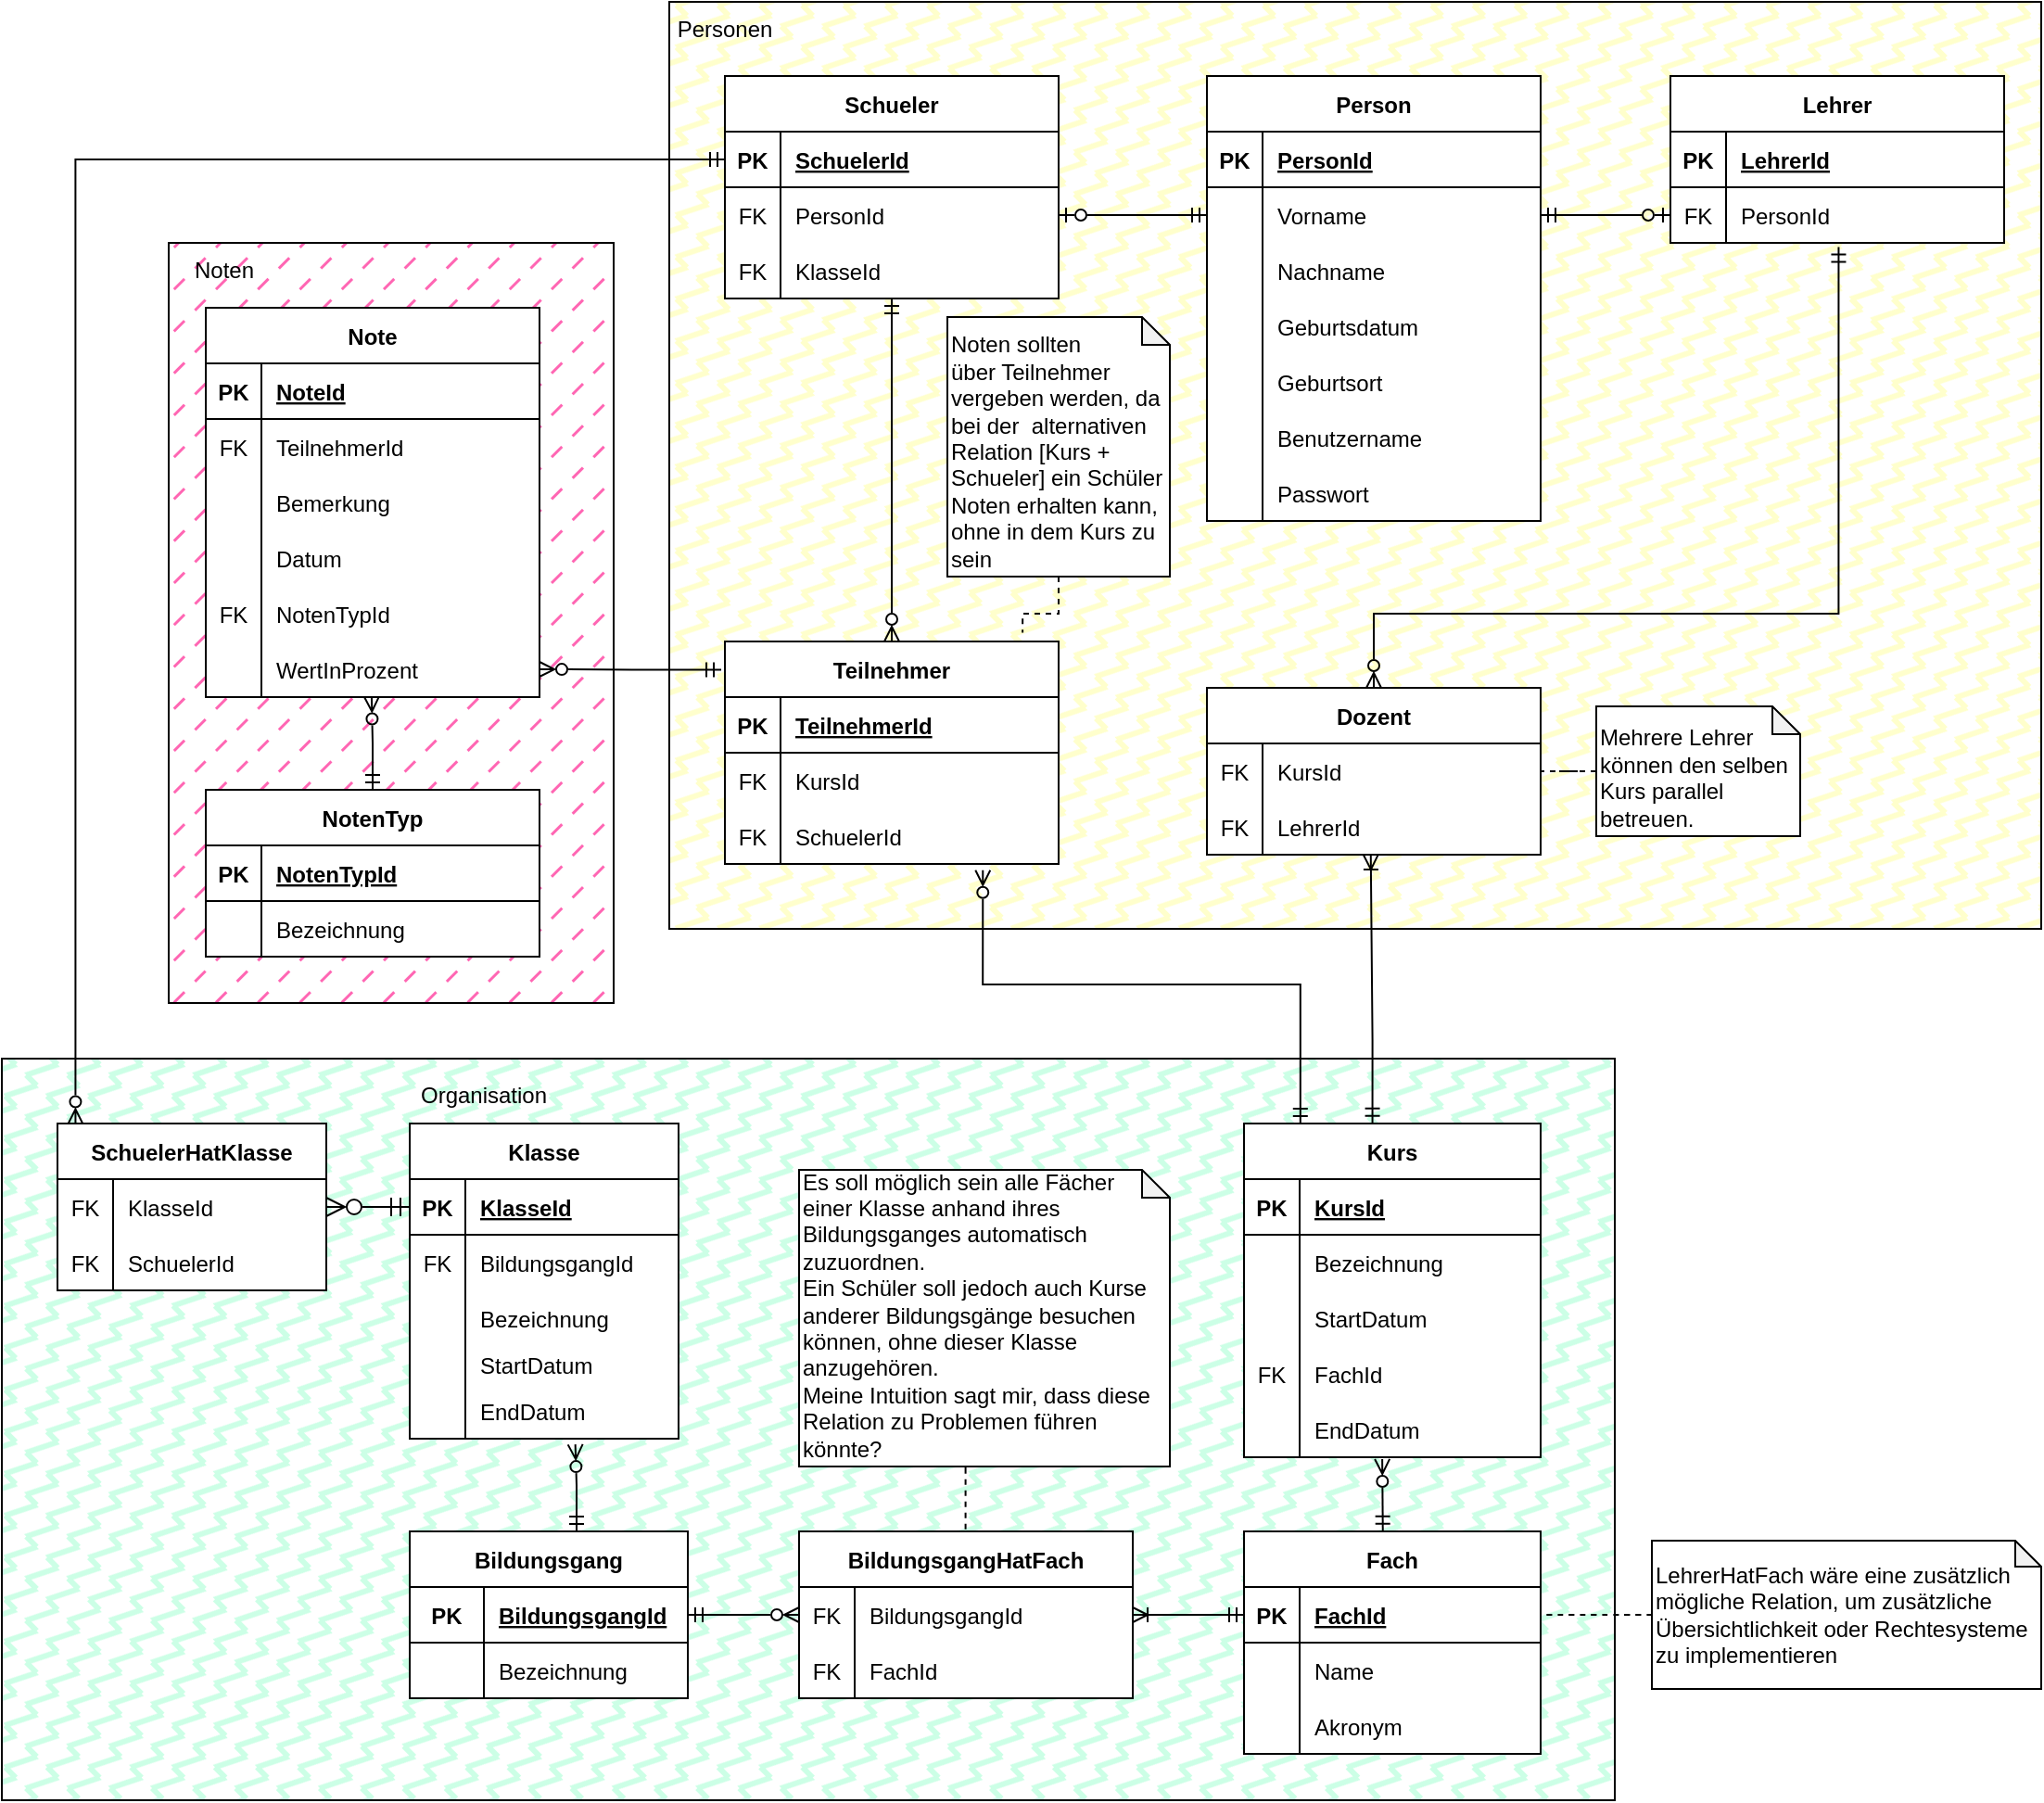 <mxfile version="21.1.2" type="device">
  <diagram id="R2lEEEUBdFMjLlhIrx00" name="Page-1">
    <mxGraphModel dx="2330" dy="2049" grid="1" gridSize="10" guides="1" tooltips="1" connect="1" arrows="1" fold="1" page="1" pageScale="1" pageWidth="850" pageHeight="1100" math="0" shadow="0" extFonts="Permanent Marker^https://fonts.googleapis.com/css?family=Permanent+Marker">
      <root>
        <mxCell id="0" />
        <mxCell id="1" parent="0" />
        <mxCell id="HuxJIorfLpv7iu4lH36--304" value="" style="rounded=0;whiteSpace=wrap;html=1;fillStyle=dashed;fillColor=#FF66B3;gradientColor=none;" parent="1" vertex="1">
          <mxGeometry x="20" y="-960" width="240" height="410" as="geometry" />
        </mxCell>
        <mxCell id="HuxJIorfLpv7iu4lH36--303" value="" style="shape=card;whiteSpace=wrap;html=1;fillStyle=zigzag-line;fillColor=#CCFFE6;gradientColor=none;size=0;" parent="1" vertex="1">
          <mxGeometry x="-70" y="-520" width="870" height="400" as="geometry" />
        </mxCell>
        <mxCell id="HuxJIorfLpv7iu4lH36--301" value="" style="rounded=0;whiteSpace=wrap;html=1;fillColor=#FFFFCC;fillStyle=zigzag-line;gradientColor=none;" parent="1" vertex="1">
          <mxGeometry x="290" y="-1090" width="740" height="500" as="geometry" />
        </mxCell>
        <mxCell id="HuxJIorfLpv7iu4lH36--44" value="Person" style="shape=table;startSize=30;container=1;collapsible=1;childLayout=tableLayout;fixedRows=1;rowLines=0;fontStyle=1;align=center;resizeLast=1;fillColor=#FFFFFF;swimlaneFillColor=default;" parent="1" vertex="1">
          <mxGeometry x="580" y="-1050" width="180" height="240" as="geometry" />
        </mxCell>
        <mxCell id="HuxJIorfLpv7iu4lH36--45" value="" style="shape=tableRow;horizontal=0;startSize=0;swimlaneHead=0;swimlaneBody=0;fillColor=none;collapsible=0;dropTarget=0;points=[[0,0.5],[1,0.5]];portConstraint=eastwest;top=0;left=0;right=0;bottom=1;swimlaneFillColor=default;" parent="HuxJIorfLpv7iu4lH36--44" vertex="1">
          <mxGeometry y="30" width="180" height="30" as="geometry" />
        </mxCell>
        <mxCell id="HuxJIorfLpv7iu4lH36--46" value="PK" style="shape=partialRectangle;connectable=0;fillColor=none;top=0;left=0;bottom=0;right=0;fontStyle=1;overflow=hidden;swimlaneFillColor=default;" parent="HuxJIorfLpv7iu4lH36--45" vertex="1">
          <mxGeometry width="30" height="30" as="geometry">
            <mxRectangle width="30" height="30" as="alternateBounds" />
          </mxGeometry>
        </mxCell>
        <mxCell id="HuxJIorfLpv7iu4lH36--47" value="PersonId" style="shape=partialRectangle;connectable=0;fillColor=none;top=0;left=0;bottom=0;right=0;align=left;spacingLeft=6;fontStyle=5;overflow=hidden;swimlaneFillColor=default;" parent="HuxJIorfLpv7iu4lH36--45" vertex="1">
          <mxGeometry x="30" width="150" height="30" as="geometry">
            <mxRectangle width="150" height="30" as="alternateBounds" />
          </mxGeometry>
        </mxCell>
        <mxCell id="HuxJIorfLpv7iu4lH36--48" value="" style="shape=tableRow;horizontal=0;startSize=0;swimlaneHead=0;swimlaneBody=0;fillColor=none;collapsible=0;dropTarget=0;points=[[0,0.5],[1,0.5]];portConstraint=eastwest;top=0;left=0;right=0;bottom=0;swimlaneFillColor=default;" parent="HuxJIorfLpv7iu4lH36--44" vertex="1">
          <mxGeometry y="60" width="180" height="30" as="geometry" />
        </mxCell>
        <mxCell id="HuxJIorfLpv7iu4lH36--49" value="" style="shape=partialRectangle;connectable=0;fillColor=none;top=0;left=0;bottom=0;right=0;editable=1;overflow=hidden;swimlaneFillColor=default;" parent="HuxJIorfLpv7iu4lH36--48" vertex="1">
          <mxGeometry width="30" height="30" as="geometry">
            <mxRectangle width="30" height="30" as="alternateBounds" />
          </mxGeometry>
        </mxCell>
        <mxCell id="HuxJIorfLpv7iu4lH36--50" value="Vorname" style="shape=partialRectangle;connectable=0;fillColor=none;top=0;left=0;bottom=0;right=0;align=left;spacingLeft=6;overflow=hidden;swimlaneFillColor=default;" parent="HuxJIorfLpv7iu4lH36--48" vertex="1">
          <mxGeometry x="30" width="150" height="30" as="geometry">
            <mxRectangle width="150" height="30" as="alternateBounds" />
          </mxGeometry>
        </mxCell>
        <mxCell id="HuxJIorfLpv7iu4lH36--51" value="" style="shape=tableRow;horizontal=0;startSize=0;swimlaneHead=0;swimlaneBody=0;fillColor=none;collapsible=0;dropTarget=0;points=[[0,0.5],[1,0.5]];portConstraint=eastwest;top=0;left=0;right=0;bottom=0;swimlaneFillColor=default;" parent="HuxJIorfLpv7iu4lH36--44" vertex="1">
          <mxGeometry y="90" width="180" height="30" as="geometry" />
        </mxCell>
        <mxCell id="HuxJIorfLpv7iu4lH36--52" value="" style="shape=partialRectangle;connectable=0;fillColor=none;top=0;left=0;bottom=0;right=0;editable=1;overflow=hidden;swimlaneFillColor=default;" parent="HuxJIorfLpv7iu4lH36--51" vertex="1">
          <mxGeometry width="30" height="30" as="geometry">
            <mxRectangle width="30" height="30" as="alternateBounds" />
          </mxGeometry>
        </mxCell>
        <mxCell id="HuxJIorfLpv7iu4lH36--53" value="Nachname" style="shape=partialRectangle;connectable=0;fillColor=none;top=0;left=0;bottom=0;right=0;align=left;spacingLeft=6;overflow=hidden;swimlaneFillColor=default;" parent="HuxJIorfLpv7iu4lH36--51" vertex="1">
          <mxGeometry x="30" width="150" height="30" as="geometry">
            <mxRectangle width="150" height="30" as="alternateBounds" />
          </mxGeometry>
        </mxCell>
        <mxCell id="HuxJIorfLpv7iu4lH36--54" value="" style="shape=tableRow;horizontal=0;startSize=0;swimlaneHead=0;swimlaneBody=0;fillColor=none;collapsible=0;dropTarget=0;points=[[0,0.5],[1,0.5]];portConstraint=eastwest;top=0;left=0;right=0;bottom=0;swimlaneFillColor=default;" parent="HuxJIorfLpv7iu4lH36--44" vertex="1">
          <mxGeometry y="120" width="180" height="30" as="geometry" />
        </mxCell>
        <mxCell id="HuxJIorfLpv7iu4lH36--55" value="" style="shape=partialRectangle;connectable=0;fillColor=none;top=0;left=0;bottom=0;right=0;editable=1;overflow=hidden;swimlaneFillColor=default;" parent="HuxJIorfLpv7iu4lH36--54" vertex="1">
          <mxGeometry width="30" height="30" as="geometry">
            <mxRectangle width="30" height="30" as="alternateBounds" />
          </mxGeometry>
        </mxCell>
        <mxCell id="HuxJIorfLpv7iu4lH36--56" value="Geburtsdatum" style="shape=partialRectangle;connectable=0;fillColor=none;top=0;left=0;bottom=0;right=0;align=left;spacingLeft=6;overflow=hidden;swimlaneFillColor=default;" parent="HuxJIorfLpv7iu4lH36--54" vertex="1">
          <mxGeometry x="30" width="150" height="30" as="geometry">
            <mxRectangle width="150" height="30" as="alternateBounds" />
          </mxGeometry>
        </mxCell>
        <mxCell id="HuxJIorfLpv7iu4lH36--59" value="" style="shape=tableRow;horizontal=0;startSize=0;swimlaneHead=0;swimlaneBody=0;fillColor=none;collapsible=0;dropTarget=0;points=[[0,0.5],[1,0.5]];portConstraint=eastwest;top=0;left=0;right=0;bottom=0;swimlaneFillColor=default;" parent="HuxJIorfLpv7iu4lH36--44" vertex="1">
          <mxGeometry y="150" width="180" height="30" as="geometry" />
        </mxCell>
        <mxCell id="HuxJIorfLpv7iu4lH36--60" value="" style="shape=partialRectangle;connectable=0;fillColor=none;top=0;left=0;bottom=0;right=0;editable=1;overflow=hidden;swimlaneFillColor=default;" parent="HuxJIorfLpv7iu4lH36--59" vertex="1">
          <mxGeometry width="30" height="30" as="geometry">
            <mxRectangle width="30" height="30" as="alternateBounds" />
          </mxGeometry>
        </mxCell>
        <mxCell id="HuxJIorfLpv7iu4lH36--61" value="Geburtsort" style="shape=partialRectangle;connectable=0;fillColor=none;top=0;left=0;bottom=0;right=0;align=left;spacingLeft=6;overflow=hidden;swimlaneFillColor=default;" parent="HuxJIorfLpv7iu4lH36--59" vertex="1">
          <mxGeometry x="30" width="150" height="30" as="geometry">
            <mxRectangle width="150" height="30" as="alternateBounds" />
          </mxGeometry>
        </mxCell>
        <mxCell id="HuxJIorfLpv7iu4lH36--63" value="" style="shape=tableRow;horizontal=0;startSize=0;swimlaneHead=0;swimlaneBody=0;fillColor=none;collapsible=0;dropTarget=0;points=[[0,0.5],[1,0.5]];portConstraint=eastwest;top=0;left=0;right=0;bottom=0;swimlaneFillColor=default;" parent="HuxJIorfLpv7iu4lH36--44" vertex="1">
          <mxGeometry y="180" width="180" height="30" as="geometry" />
        </mxCell>
        <mxCell id="HuxJIorfLpv7iu4lH36--64" value="" style="shape=partialRectangle;connectable=0;fillColor=none;top=0;left=0;bottom=0;right=0;editable=1;overflow=hidden;swimlaneFillColor=default;" parent="HuxJIorfLpv7iu4lH36--63" vertex="1">
          <mxGeometry width="30" height="30" as="geometry">
            <mxRectangle width="30" height="30" as="alternateBounds" />
          </mxGeometry>
        </mxCell>
        <mxCell id="HuxJIorfLpv7iu4lH36--65" value="Benutzername" style="shape=partialRectangle;connectable=0;fillColor=none;top=0;left=0;bottom=0;right=0;align=left;spacingLeft=6;overflow=hidden;swimlaneFillColor=default;" parent="HuxJIorfLpv7iu4lH36--63" vertex="1">
          <mxGeometry x="30" width="150" height="30" as="geometry">
            <mxRectangle width="150" height="30" as="alternateBounds" />
          </mxGeometry>
        </mxCell>
        <mxCell id="HuxJIorfLpv7iu4lH36--73" value="" style="shape=tableRow;horizontal=0;startSize=0;swimlaneHead=0;swimlaneBody=0;fillColor=none;collapsible=0;dropTarget=0;points=[[0,0.5],[1,0.5]];portConstraint=eastwest;top=0;left=0;right=0;bottom=0;swimlaneFillColor=default;" parent="HuxJIorfLpv7iu4lH36--44" vertex="1">
          <mxGeometry y="210" width="180" height="30" as="geometry" />
        </mxCell>
        <mxCell id="HuxJIorfLpv7iu4lH36--74" value="" style="shape=partialRectangle;connectable=0;fillColor=none;top=0;left=0;bottom=0;right=0;editable=1;overflow=hidden;swimlaneFillColor=default;" parent="HuxJIorfLpv7iu4lH36--73" vertex="1">
          <mxGeometry width="30" height="30" as="geometry">
            <mxRectangle width="30" height="30" as="alternateBounds" />
          </mxGeometry>
        </mxCell>
        <mxCell id="HuxJIorfLpv7iu4lH36--75" value="Passwort" style="shape=partialRectangle;connectable=0;fillColor=none;top=0;left=0;bottom=0;right=0;align=left;spacingLeft=6;overflow=hidden;swimlaneFillColor=default;" parent="HuxJIorfLpv7iu4lH36--73" vertex="1">
          <mxGeometry x="30" width="150" height="30" as="geometry">
            <mxRectangle width="150" height="30" as="alternateBounds" />
          </mxGeometry>
        </mxCell>
        <mxCell id="HuxJIorfLpv7iu4lH36--98" value="Lehrer" style="shape=table;startSize=30;container=1;collapsible=1;childLayout=tableLayout;fixedRows=1;rowLines=0;fontStyle=1;align=center;resizeLast=1;fillColor=#FFFFFF;swimlaneFillColor=default;" parent="1" vertex="1">
          <mxGeometry x="830" y="-1050" width="180" height="90" as="geometry" />
        </mxCell>
        <mxCell id="HuxJIorfLpv7iu4lH36--99" value="" style="shape=tableRow;horizontal=0;startSize=0;swimlaneHead=0;swimlaneBody=0;fillColor=none;collapsible=0;dropTarget=0;points=[[0,0.5],[1,0.5]];portConstraint=eastwest;top=0;left=0;right=0;bottom=1;" parent="HuxJIorfLpv7iu4lH36--98" vertex="1">
          <mxGeometry y="30" width="180" height="30" as="geometry" />
        </mxCell>
        <mxCell id="HuxJIorfLpv7iu4lH36--100" value="PK" style="shape=partialRectangle;connectable=0;fillColor=none;top=0;left=0;bottom=0;right=0;fontStyle=1;overflow=hidden;" parent="HuxJIorfLpv7iu4lH36--99" vertex="1">
          <mxGeometry width="30" height="30" as="geometry">
            <mxRectangle width="30" height="30" as="alternateBounds" />
          </mxGeometry>
        </mxCell>
        <mxCell id="HuxJIorfLpv7iu4lH36--101" value="LehrerId" style="shape=partialRectangle;connectable=0;fillColor=none;top=0;left=0;bottom=0;right=0;align=left;spacingLeft=6;fontStyle=5;overflow=hidden;" parent="HuxJIorfLpv7iu4lH36--99" vertex="1">
          <mxGeometry x="30" width="150" height="30" as="geometry">
            <mxRectangle width="150" height="30" as="alternateBounds" />
          </mxGeometry>
        </mxCell>
        <mxCell id="HuxJIorfLpv7iu4lH36--102" value="" style="shape=tableRow;horizontal=0;startSize=0;swimlaneHead=0;swimlaneBody=0;fillColor=none;collapsible=0;dropTarget=0;points=[[0,0.5],[1,0.5]];portConstraint=eastwest;top=0;left=0;right=0;bottom=0;" parent="HuxJIorfLpv7iu4lH36--98" vertex="1">
          <mxGeometry y="60" width="180" height="30" as="geometry" />
        </mxCell>
        <mxCell id="HuxJIorfLpv7iu4lH36--103" value="FK" style="shape=partialRectangle;connectable=0;fillColor=none;top=0;left=0;bottom=0;right=0;editable=1;overflow=hidden;" parent="HuxJIorfLpv7iu4lH36--102" vertex="1">
          <mxGeometry width="30" height="30" as="geometry">
            <mxRectangle width="30" height="30" as="alternateBounds" />
          </mxGeometry>
        </mxCell>
        <mxCell id="HuxJIorfLpv7iu4lH36--104" value="PersonId" style="shape=partialRectangle;connectable=0;fillColor=none;top=0;left=0;bottom=0;right=0;align=left;spacingLeft=6;overflow=hidden;" parent="HuxJIorfLpv7iu4lH36--102" vertex="1">
          <mxGeometry x="30" width="150" height="30" as="geometry">
            <mxRectangle width="150" height="30" as="alternateBounds" />
          </mxGeometry>
        </mxCell>
        <mxCell id="HuxJIorfLpv7iu4lH36--111" value="Schueler" style="shape=table;startSize=30;container=1;collapsible=1;childLayout=tableLayout;fixedRows=1;rowLines=0;fontStyle=1;align=center;resizeLast=1;fillColor=#FFFFFF;swimlaneFillColor=default;" parent="1" vertex="1">
          <mxGeometry x="320" y="-1050" width="180" height="120" as="geometry" />
        </mxCell>
        <mxCell id="HuxJIorfLpv7iu4lH36--112" value="" style="shape=tableRow;horizontal=0;startSize=0;swimlaneHead=0;swimlaneBody=0;fillColor=none;collapsible=0;dropTarget=0;points=[[0,0.5],[1,0.5]];portConstraint=eastwest;top=0;left=0;right=0;bottom=1;swimlaneFillColor=default;" parent="HuxJIorfLpv7iu4lH36--111" vertex="1">
          <mxGeometry y="30" width="180" height="30" as="geometry" />
        </mxCell>
        <mxCell id="HuxJIorfLpv7iu4lH36--113" value="PK" style="shape=partialRectangle;connectable=0;fillColor=none;top=0;left=0;bottom=0;right=0;fontStyle=1;overflow=hidden;swimlaneFillColor=default;" parent="HuxJIorfLpv7iu4lH36--112" vertex="1">
          <mxGeometry width="30" height="30" as="geometry">
            <mxRectangle width="30" height="30" as="alternateBounds" />
          </mxGeometry>
        </mxCell>
        <mxCell id="HuxJIorfLpv7iu4lH36--114" value="SchuelerId" style="shape=partialRectangle;connectable=0;fillColor=none;top=0;left=0;bottom=0;right=0;align=left;spacingLeft=6;fontStyle=5;overflow=hidden;swimlaneFillColor=default;" parent="HuxJIorfLpv7iu4lH36--112" vertex="1">
          <mxGeometry x="30" width="150" height="30" as="geometry">
            <mxRectangle width="150" height="30" as="alternateBounds" />
          </mxGeometry>
        </mxCell>
        <mxCell id="HuxJIorfLpv7iu4lH36--115" value="" style="shape=tableRow;horizontal=0;startSize=0;swimlaneHead=0;swimlaneBody=0;fillColor=none;collapsible=0;dropTarget=0;points=[[0,0.5],[1,0.5]];portConstraint=eastwest;top=0;left=0;right=0;bottom=0;swimlaneFillColor=default;" parent="HuxJIorfLpv7iu4lH36--111" vertex="1">
          <mxGeometry y="60" width="180" height="30" as="geometry" />
        </mxCell>
        <mxCell id="HuxJIorfLpv7iu4lH36--116" value="FK" style="shape=partialRectangle;connectable=0;fillColor=none;top=0;left=0;bottom=0;right=0;editable=1;overflow=hidden;swimlaneFillColor=default;" parent="HuxJIorfLpv7iu4lH36--115" vertex="1">
          <mxGeometry width="30" height="30" as="geometry">
            <mxRectangle width="30" height="30" as="alternateBounds" />
          </mxGeometry>
        </mxCell>
        <mxCell id="HuxJIorfLpv7iu4lH36--117" value="PersonId" style="shape=partialRectangle;connectable=0;fillColor=none;top=0;left=0;bottom=0;right=0;align=left;spacingLeft=6;overflow=hidden;swimlaneFillColor=default;" parent="HuxJIorfLpv7iu4lH36--115" vertex="1">
          <mxGeometry x="30" width="150" height="30" as="geometry">
            <mxRectangle width="150" height="30" as="alternateBounds" />
          </mxGeometry>
        </mxCell>
        <mxCell id="CdjCIjZAU0p9rYjo3jXF-3" value="" style="shape=tableRow;horizontal=0;startSize=0;swimlaneHead=0;swimlaneBody=0;fillColor=none;collapsible=0;dropTarget=0;points=[[0,0.5],[1,0.5]];portConstraint=eastwest;top=0;left=0;right=0;bottom=0;fontSize=12;" parent="HuxJIorfLpv7iu4lH36--111" vertex="1">
          <mxGeometry y="90" width="180" height="30" as="geometry" />
        </mxCell>
        <mxCell id="CdjCIjZAU0p9rYjo3jXF-4" value="FK" style="shape=partialRectangle;connectable=0;fillColor=none;top=0;left=0;bottom=0;right=0;fontStyle=0;overflow=hidden;fontSize=12;" parent="CdjCIjZAU0p9rYjo3jXF-3" vertex="1">
          <mxGeometry width="30" height="30" as="geometry">
            <mxRectangle width="30" height="30" as="alternateBounds" />
          </mxGeometry>
        </mxCell>
        <mxCell id="CdjCIjZAU0p9rYjo3jXF-5" value="KlasseId" style="shape=partialRectangle;connectable=0;fillColor=none;top=0;left=0;bottom=0;right=0;align=left;spacingLeft=6;fontStyle=0;overflow=hidden;fontSize=12;" parent="CdjCIjZAU0p9rYjo3jXF-3" vertex="1">
          <mxGeometry x="30" width="150" height="30" as="geometry">
            <mxRectangle width="150" height="30" as="alternateBounds" />
          </mxGeometry>
        </mxCell>
        <mxCell id="HuxJIorfLpv7iu4lH36--255" style="edgeStyle=orthogonalEdgeStyle;rounded=0;orthogonalLoop=1;jettySize=auto;html=1;startArrow=ERmandOne;startFill=0;endArrow=ERzeroToMany;endFill=0;exitX=0.5;exitY=0;exitDx=0;exitDy=0;entryX=0.497;entryY=0.992;entryDx=0;entryDy=0;entryPerimeter=0;" parent="1" source="HuxJIorfLpv7iu4lH36--160" target="HuxJIorfLpv7iu4lH36--157" edge="1">
          <mxGeometry relative="1" as="geometry">
            <mxPoint x="550" y="-820" as="sourcePoint" />
            <mxPoint x="130" y="-700" as="targetPoint" />
            <Array as="points" />
          </mxGeometry>
        </mxCell>
        <mxCell id="HuxJIorfLpv7iu4lH36--160" value="NotenTyp" style="shape=table;startSize=30;container=1;collapsible=1;childLayout=tableLayout;fixedRows=1;rowLines=0;fontStyle=1;align=center;resizeLast=1;swimlaneFillColor=default;" parent="1" vertex="1">
          <mxGeometry x="40" y="-665" width="180" height="90" as="geometry" />
        </mxCell>
        <mxCell id="HuxJIorfLpv7iu4lH36--161" value="" style="shape=tableRow;horizontal=0;startSize=0;swimlaneHead=0;swimlaneBody=0;fillColor=none;collapsible=0;dropTarget=0;points=[[0,0.5],[1,0.5]];portConstraint=eastwest;top=0;left=0;right=0;bottom=1;swimlaneFillColor=default;" parent="HuxJIorfLpv7iu4lH36--160" vertex="1">
          <mxGeometry y="30" width="180" height="30" as="geometry" />
        </mxCell>
        <mxCell id="HuxJIorfLpv7iu4lH36--162" value="PK" style="shape=partialRectangle;connectable=0;fillColor=none;top=0;left=0;bottom=0;right=0;fontStyle=1;overflow=hidden;swimlaneFillColor=default;" parent="HuxJIorfLpv7iu4lH36--161" vertex="1">
          <mxGeometry width="30" height="30" as="geometry">
            <mxRectangle width="30" height="30" as="alternateBounds" />
          </mxGeometry>
        </mxCell>
        <mxCell id="HuxJIorfLpv7iu4lH36--163" value="NotenTypId" style="shape=partialRectangle;connectable=0;fillColor=none;top=0;left=0;bottom=0;right=0;align=left;spacingLeft=6;fontStyle=5;overflow=hidden;swimlaneFillColor=default;" parent="HuxJIorfLpv7iu4lH36--161" vertex="1">
          <mxGeometry x="30" width="150" height="30" as="geometry">
            <mxRectangle width="150" height="30" as="alternateBounds" />
          </mxGeometry>
        </mxCell>
        <mxCell id="HuxJIorfLpv7iu4lH36--164" value="" style="shape=tableRow;horizontal=0;startSize=0;swimlaneHead=0;swimlaneBody=0;fillColor=none;collapsible=0;dropTarget=0;points=[[0,0.5],[1,0.5]];portConstraint=eastwest;top=0;left=0;right=0;bottom=0;swimlaneFillColor=default;" parent="HuxJIorfLpv7iu4lH36--160" vertex="1">
          <mxGeometry y="60" width="180" height="30" as="geometry" />
        </mxCell>
        <mxCell id="HuxJIorfLpv7iu4lH36--165" value="" style="shape=partialRectangle;connectable=0;fillColor=none;top=0;left=0;bottom=0;right=0;editable=1;overflow=hidden;swimlaneFillColor=default;" parent="HuxJIorfLpv7iu4lH36--164" vertex="1">
          <mxGeometry width="30" height="30" as="geometry">
            <mxRectangle width="30" height="30" as="alternateBounds" />
          </mxGeometry>
        </mxCell>
        <mxCell id="HuxJIorfLpv7iu4lH36--166" value="Bezeichnung" style="shape=partialRectangle;connectable=0;fillColor=none;top=0;left=0;bottom=0;right=0;align=left;spacingLeft=6;overflow=hidden;swimlaneFillColor=default;" parent="HuxJIorfLpv7iu4lH36--164" vertex="1">
          <mxGeometry x="30" width="150" height="30" as="geometry">
            <mxRectangle width="150" height="30" as="alternateBounds" />
          </mxGeometry>
        </mxCell>
        <mxCell id="HuxJIorfLpv7iu4lH36--173" value="Kurs" style="shape=table;startSize=30;container=1;collapsible=1;childLayout=tableLayout;fixedRows=1;rowLines=0;fontStyle=1;align=center;resizeLast=1;swimlaneFillColor=default;" parent="1" vertex="1">
          <mxGeometry x="600" y="-485" width="160" height="180" as="geometry" />
        </mxCell>
        <mxCell id="HuxJIorfLpv7iu4lH36--174" value="" style="shape=tableRow;horizontal=0;startSize=0;swimlaneHead=0;swimlaneBody=0;fillColor=none;collapsible=0;dropTarget=0;points=[[0,0.5],[1,0.5]];portConstraint=eastwest;top=0;left=0;right=0;bottom=1;swimlaneFillColor=default;" parent="HuxJIorfLpv7iu4lH36--173" vertex="1">
          <mxGeometry y="30" width="160" height="30" as="geometry" />
        </mxCell>
        <mxCell id="HuxJIorfLpv7iu4lH36--175" value="PK" style="shape=partialRectangle;connectable=0;fillColor=none;top=0;left=0;bottom=0;right=0;fontStyle=1;overflow=hidden;swimlaneFillColor=default;" parent="HuxJIorfLpv7iu4lH36--174" vertex="1">
          <mxGeometry width="30" height="30" as="geometry">
            <mxRectangle width="30" height="30" as="alternateBounds" />
          </mxGeometry>
        </mxCell>
        <mxCell id="HuxJIorfLpv7iu4lH36--176" value="KursId" style="shape=partialRectangle;connectable=0;fillColor=none;top=0;left=0;bottom=0;right=0;align=left;spacingLeft=6;fontStyle=5;overflow=hidden;swimlaneFillColor=default;" parent="HuxJIorfLpv7iu4lH36--174" vertex="1">
          <mxGeometry x="30" width="130" height="30" as="geometry">
            <mxRectangle width="130" height="30" as="alternateBounds" />
          </mxGeometry>
        </mxCell>
        <mxCell id="HuxJIorfLpv7iu4lH36--177" value="" style="shape=tableRow;horizontal=0;startSize=0;swimlaneHead=0;swimlaneBody=0;fillColor=none;collapsible=0;dropTarget=0;points=[[0,0.5],[1,0.5]];portConstraint=eastwest;top=0;left=0;right=0;bottom=0;swimlaneFillColor=default;" parent="HuxJIorfLpv7iu4lH36--173" vertex="1">
          <mxGeometry y="60" width="160" height="30" as="geometry" />
        </mxCell>
        <mxCell id="HuxJIorfLpv7iu4lH36--178" value="" style="shape=partialRectangle;connectable=0;fillColor=none;top=0;left=0;bottom=0;right=0;editable=1;overflow=hidden;swimlaneFillColor=default;" parent="HuxJIorfLpv7iu4lH36--177" vertex="1">
          <mxGeometry width="30" height="30" as="geometry">
            <mxRectangle width="30" height="30" as="alternateBounds" />
          </mxGeometry>
        </mxCell>
        <mxCell id="HuxJIorfLpv7iu4lH36--179" value="Bezeichnung" style="shape=partialRectangle;connectable=0;fillColor=none;top=0;left=0;bottom=0;right=0;align=left;spacingLeft=6;overflow=hidden;swimlaneFillColor=default;" parent="HuxJIorfLpv7iu4lH36--177" vertex="1">
          <mxGeometry x="30" width="130" height="30" as="geometry">
            <mxRectangle width="130" height="30" as="alternateBounds" />
          </mxGeometry>
        </mxCell>
        <mxCell id="HuxJIorfLpv7iu4lH36--180" value="" style="shape=tableRow;horizontal=0;startSize=0;swimlaneHead=0;swimlaneBody=0;fillColor=none;collapsible=0;dropTarget=0;points=[[0,0.5],[1,0.5]];portConstraint=eastwest;top=0;left=0;right=0;bottom=0;swimlaneFillColor=default;" parent="HuxJIorfLpv7iu4lH36--173" vertex="1">
          <mxGeometry y="90" width="160" height="30" as="geometry" />
        </mxCell>
        <mxCell id="HuxJIorfLpv7iu4lH36--181" value="" style="shape=partialRectangle;connectable=0;fillColor=none;top=0;left=0;bottom=0;right=0;editable=1;overflow=hidden;swimlaneFillColor=default;" parent="HuxJIorfLpv7iu4lH36--180" vertex="1">
          <mxGeometry width="30" height="30" as="geometry">
            <mxRectangle width="30" height="30" as="alternateBounds" />
          </mxGeometry>
        </mxCell>
        <mxCell id="HuxJIorfLpv7iu4lH36--182" value="StartDatum" style="shape=partialRectangle;connectable=0;fillColor=none;top=0;left=0;bottom=0;right=0;align=left;spacingLeft=6;overflow=hidden;swimlaneFillColor=default;" parent="HuxJIorfLpv7iu4lH36--180" vertex="1">
          <mxGeometry x="30" width="130" height="30" as="geometry">
            <mxRectangle width="130" height="30" as="alternateBounds" />
          </mxGeometry>
        </mxCell>
        <mxCell id="FwfeVFcz3cNcItUAbFky-18" value="" style="shape=tableRow;horizontal=0;startSize=0;swimlaneHead=0;swimlaneBody=0;fillColor=none;collapsible=0;dropTarget=0;points=[[0,0.5],[1,0.5]];portConstraint=eastwest;top=0;left=0;right=0;bottom=0;" parent="HuxJIorfLpv7iu4lH36--173" vertex="1">
          <mxGeometry y="120" width="160" height="30" as="geometry" />
        </mxCell>
        <mxCell id="FwfeVFcz3cNcItUAbFky-19" value="FK" style="shape=partialRectangle;connectable=0;fillColor=none;top=0;left=0;bottom=0;right=0;editable=1;overflow=hidden;" parent="FwfeVFcz3cNcItUAbFky-18" vertex="1">
          <mxGeometry width="30" height="30" as="geometry">
            <mxRectangle width="30" height="30" as="alternateBounds" />
          </mxGeometry>
        </mxCell>
        <mxCell id="FwfeVFcz3cNcItUAbFky-20" value="FachId" style="shape=partialRectangle;connectable=0;fillColor=none;top=0;left=0;bottom=0;right=0;align=left;spacingLeft=6;overflow=hidden;" parent="FwfeVFcz3cNcItUAbFky-18" vertex="1">
          <mxGeometry x="30" width="130" height="30" as="geometry">
            <mxRectangle width="130" height="30" as="alternateBounds" />
          </mxGeometry>
        </mxCell>
        <mxCell id="HuxJIorfLpv7iu4lH36--183" value="" style="shape=tableRow;horizontal=0;startSize=0;swimlaneHead=0;swimlaneBody=0;fillColor=none;collapsible=0;dropTarget=0;points=[[0,0.5],[1,0.5]];portConstraint=eastwest;top=0;left=0;right=0;bottom=0;swimlaneFillColor=default;" parent="HuxJIorfLpv7iu4lH36--173" vertex="1">
          <mxGeometry y="150" width="160" height="30" as="geometry" />
        </mxCell>
        <mxCell id="HuxJIorfLpv7iu4lH36--184" value="" style="shape=partialRectangle;connectable=0;fillColor=none;top=0;left=0;bottom=0;right=0;editable=1;overflow=hidden;swimlaneFillColor=default;" parent="HuxJIorfLpv7iu4lH36--183" vertex="1">
          <mxGeometry width="30" height="30" as="geometry">
            <mxRectangle width="30" height="30" as="alternateBounds" />
          </mxGeometry>
        </mxCell>
        <mxCell id="HuxJIorfLpv7iu4lH36--185" value="EndDatum" style="shape=partialRectangle;connectable=0;fillColor=none;top=0;left=0;bottom=0;right=0;align=left;spacingLeft=6;overflow=hidden;swimlaneFillColor=default;" parent="HuxJIorfLpv7iu4lH36--183" vertex="1">
          <mxGeometry x="30" width="130" height="30" as="geometry">
            <mxRectangle width="130" height="30" as="alternateBounds" />
          </mxGeometry>
        </mxCell>
        <mxCell id="HuxJIorfLpv7iu4lH36--283" style="edgeStyle=orthogonalEdgeStyle;rounded=0;orthogonalLoop=1;jettySize=auto;html=1;startArrow=ERmandOne;startFill=0;endArrow=ERzeroToMany;endFill=0;entryX=0.616;entryY=1.102;entryDx=0;entryDy=0;entryPerimeter=0;" parent="1" source="HuxJIorfLpv7iu4lH36--195" target="HuxJIorfLpv7iu4lH36--279" edge="1">
          <mxGeometry relative="1" as="geometry">
            <mxPoint x="230" y="-280" as="sourcePoint" />
            <mxPoint x="340" y="-300" as="targetPoint" />
            <Array as="points">
              <mxPoint x="240" y="-290" />
              <mxPoint x="239" y="-290" />
            </Array>
          </mxGeometry>
        </mxCell>
        <mxCell id="HuxJIorfLpv7iu4lH36--195" value="Bildungsgang" style="shape=table;startSize=30;container=1;collapsible=1;childLayout=tableLayout;fixedRows=1;rowLines=0;fontStyle=1;align=center;resizeLast=1;swimlaneFillColor=default;" parent="1" vertex="1">
          <mxGeometry x="150" y="-265" width="150" height="90" as="geometry" />
        </mxCell>
        <mxCell id="HuxJIorfLpv7iu4lH36--196" value="" style="shape=tableRow;horizontal=0;startSize=0;swimlaneHead=0;swimlaneBody=0;fillColor=none;collapsible=0;dropTarget=0;points=[[0,0.5],[1,0.5]];portConstraint=eastwest;top=0;left=0;right=0;bottom=1;swimlaneFillColor=default;" parent="HuxJIorfLpv7iu4lH36--195" vertex="1">
          <mxGeometry y="30" width="150" height="30" as="geometry" />
        </mxCell>
        <mxCell id="HuxJIorfLpv7iu4lH36--197" value="PK" style="shape=partialRectangle;connectable=0;fillColor=none;top=0;left=0;bottom=0;right=0;fontStyle=1;overflow=hidden;swimlaneFillColor=default;" parent="HuxJIorfLpv7iu4lH36--196" vertex="1">
          <mxGeometry width="40" height="30" as="geometry">
            <mxRectangle width="40" height="30" as="alternateBounds" />
          </mxGeometry>
        </mxCell>
        <mxCell id="HuxJIorfLpv7iu4lH36--198" value="BildungsgangId" style="shape=partialRectangle;connectable=0;fillColor=none;top=0;left=0;bottom=0;right=0;align=left;spacingLeft=6;fontStyle=5;overflow=hidden;swimlaneFillColor=default;" parent="HuxJIorfLpv7iu4lH36--196" vertex="1">
          <mxGeometry x="40" width="110" height="30" as="geometry">
            <mxRectangle width="110" height="30" as="alternateBounds" />
          </mxGeometry>
        </mxCell>
        <mxCell id="HuxJIorfLpv7iu4lH36--199" value="" style="shape=tableRow;horizontal=0;startSize=0;swimlaneHead=0;swimlaneBody=0;fillColor=none;collapsible=0;dropTarget=0;points=[[0,0.5],[1,0.5]];portConstraint=eastwest;top=0;left=0;right=0;bottom=0;swimlaneFillColor=default;" parent="HuxJIorfLpv7iu4lH36--195" vertex="1">
          <mxGeometry y="60" width="150" height="30" as="geometry" />
        </mxCell>
        <mxCell id="HuxJIorfLpv7iu4lH36--200" value="" style="shape=partialRectangle;connectable=0;fillColor=none;top=0;left=0;bottom=0;right=0;editable=1;overflow=hidden;swimlaneFillColor=default;" parent="HuxJIorfLpv7iu4lH36--199" vertex="1">
          <mxGeometry width="40" height="30" as="geometry">
            <mxRectangle width="40" height="30" as="alternateBounds" />
          </mxGeometry>
        </mxCell>
        <mxCell id="HuxJIorfLpv7iu4lH36--201" value="Bezeichnung" style="shape=partialRectangle;connectable=0;fillColor=none;top=0;left=0;bottom=0;right=0;align=left;spacingLeft=6;overflow=hidden;swimlaneFillColor=default;" parent="HuxJIorfLpv7iu4lH36--199" vertex="1">
          <mxGeometry x="40" width="110" height="30" as="geometry">
            <mxRectangle width="110" height="30" as="alternateBounds" />
          </mxGeometry>
        </mxCell>
        <mxCell id="HuxJIorfLpv7iu4lH36--227" value="Dozent" style="shape=table;startSize=30;container=1;collapsible=1;childLayout=tableLayout;fixedRows=1;rowLines=0;fontStyle=1;align=center;resizeLast=1;fillColor=#FFFFFF;swimlaneFillColor=default;" parent="1" vertex="1">
          <mxGeometry x="580" y="-720" width="180" height="90" as="geometry" />
        </mxCell>
        <mxCell id="HuxJIorfLpv7iu4lH36--228" value="" style="shape=tableRow;horizontal=0;startSize=0;swimlaneHead=0;swimlaneBody=0;fillColor=none;collapsible=0;dropTarget=0;points=[[0,0.5],[1,0.5]];portConstraint=eastwest;top=0;left=0;right=0;bottom=0;swimlaneFillColor=default;" parent="HuxJIorfLpv7iu4lH36--227" vertex="1">
          <mxGeometry y="30" width="180" height="30" as="geometry" />
        </mxCell>
        <mxCell id="HuxJIorfLpv7iu4lH36--229" value="FK" style="shape=partialRectangle;connectable=0;fillColor=none;top=0;left=0;bottom=0;right=0;editable=1;overflow=hidden;swimlaneFillColor=default;" parent="HuxJIorfLpv7iu4lH36--228" vertex="1">
          <mxGeometry width="30" height="30" as="geometry">
            <mxRectangle width="30" height="30" as="alternateBounds" />
          </mxGeometry>
        </mxCell>
        <mxCell id="HuxJIorfLpv7iu4lH36--230" value="KursId" style="shape=partialRectangle;connectable=0;fillColor=none;top=0;left=0;bottom=0;right=0;align=left;spacingLeft=6;overflow=hidden;swimlaneFillColor=default;" parent="HuxJIorfLpv7iu4lH36--228" vertex="1">
          <mxGeometry x="30" width="150" height="30" as="geometry">
            <mxRectangle width="150" height="30" as="alternateBounds" />
          </mxGeometry>
        </mxCell>
        <mxCell id="HuxJIorfLpv7iu4lH36--231" value="" style="shape=tableRow;horizontal=0;startSize=0;swimlaneHead=0;swimlaneBody=0;fillColor=none;collapsible=0;dropTarget=0;points=[[0,0.5],[1,0.5]];portConstraint=eastwest;top=0;left=0;right=0;bottom=0;swimlaneFillColor=default;" parent="HuxJIorfLpv7iu4lH36--227" vertex="1">
          <mxGeometry y="60" width="180" height="30" as="geometry" />
        </mxCell>
        <mxCell id="HuxJIorfLpv7iu4lH36--232" value="FK" style="shape=partialRectangle;connectable=0;fillColor=none;top=0;left=0;bottom=0;right=0;editable=1;overflow=hidden;swimlaneFillColor=default;" parent="HuxJIorfLpv7iu4lH36--231" vertex="1">
          <mxGeometry width="30" height="30" as="geometry">
            <mxRectangle width="30" height="30" as="alternateBounds" />
          </mxGeometry>
        </mxCell>
        <mxCell id="HuxJIorfLpv7iu4lH36--233" value="LehrerId" style="shape=partialRectangle;connectable=0;fillColor=none;top=0;left=0;bottom=0;right=0;align=left;spacingLeft=6;overflow=hidden;swimlaneFillColor=default;" parent="HuxJIorfLpv7iu4lH36--231" vertex="1">
          <mxGeometry x="30" width="150" height="30" as="geometry">
            <mxRectangle width="150" height="30" as="alternateBounds" />
          </mxGeometry>
        </mxCell>
        <mxCell id="HuxJIorfLpv7iu4lH36--261" style="edgeStyle=orthogonalEdgeStyle;rounded=0;orthogonalLoop=1;jettySize=auto;html=1;startArrow=ERmandOne;startFill=0;endArrow=ERzeroToMany;endFill=0;exitX=-0.011;exitY=0.127;exitDx=0;exitDy=0;exitPerimeter=0;entryX=1;entryY=0.5;entryDx=0;entryDy=0;" parent="1" source="HuxJIorfLpv7iu4lH36--234" target="HuxJIorfLpv7iu4lH36--157" edge="1">
          <mxGeometry relative="1" as="geometry">
            <mxPoint x="330" y="-560" as="sourcePoint" />
            <mxPoint x="280" y="-630" as="targetPoint" />
            <Array as="points" />
          </mxGeometry>
        </mxCell>
        <mxCell id="HuxJIorfLpv7iu4lH36--287" style="edgeStyle=orthogonalEdgeStyle;rounded=0;orthogonalLoop=1;jettySize=auto;html=1;startArrow=ERzeroToMany;startFill=0;endArrow=ERmandOne;endFill=0;exitX=0.5;exitY=0;exitDx=0;exitDy=0;" parent="1" source="HuxJIorfLpv7iu4lH36--234" edge="1">
          <mxGeometry relative="1" as="geometry">
            <mxPoint x="410" y="-930" as="targetPoint" />
            <Array as="points">
              <mxPoint x="410" y="-770" />
              <mxPoint x="410" y="-770" />
            </Array>
            <mxPoint x="410" y="-750" as="sourcePoint" />
          </mxGeometry>
        </mxCell>
        <mxCell id="HuxJIorfLpv7iu4lH36--234" value="Teilnehmer" style="shape=table;startSize=30;container=1;collapsible=1;childLayout=tableLayout;fixedRows=1;rowLines=0;fontStyle=1;align=center;resizeLast=1;swimlaneFillColor=default;" parent="1" vertex="1">
          <mxGeometry x="320" y="-745" width="180" height="120" as="geometry" />
        </mxCell>
        <mxCell id="FwfeVFcz3cNcItUAbFky-22" value="" style="shape=tableRow;horizontal=0;startSize=0;swimlaneHead=0;swimlaneBody=0;fillColor=none;collapsible=0;dropTarget=0;points=[[0,0.5],[1,0.5]];portConstraint=eastwest;top=0;left=0;right=0;bottom=1;" parent="HuxJIorfLpv7iu4lH36--234" vertex="1">
          <mxGeometry y="30" width="180" height="30" as="geometry" />
        </mxCell>
        <mxCell id="FwfeVFcz3cNcItUAbFky-23" value="PK" style="shape=partialRectangle;connectable=0;fillColor=none;top=0;left=0;bottom=0;right=0;fontStyle=1;overflow=hidden;" parent="FwfeVFcz3cNcItUAbFky-22" vertex="1">
          <mxGeometry width="30" height="30" as="geometry">
            <mxRectangle width="30" height="30" as="alternateBounds" />
          </mxGeometry>
        </mxCell>
        <mxCell id="FwfeVFcz3cNcItUAbFky-24" value="TeilnehmerId" style="shape=partialRectangle;connectable=0;fillColor=none;top=0;left=0;bottom=0;right=0;align=left;spacingLeft=6;fontStyle=5;overflow=hidden;" parent="FwfeVFcz3cNcItUAbFky-22" vertex="1">
          <mxGeometry x="30" width="150" height="30" as="geometry">
            <mxRectangle width="150" height="30" as="alternateBounds" />
          </mxGeometry>
        </mxCell>
        <mxCell id="HuxJIorfLpv7iu4lH36--235" value="" style="shape=tableRow;horizontal=0;startSize=0;swimlaneHead=0;swimlaneBody=0;fillColor=none;collapsible=0;dropTarget=0;points=[[0,0.5],[1,0.5]];portConstraint=eastwest;top=0;left=0;right=0;bottom=0;swimlaneFillColor=default;" parent="HuxJIorfLpv7iu4lH36--234" vertex="1">
          <mxGeometry y="60" width="180" height="30" as="geometry" />
        </mxCell>
        <mxCell id="HuxJIorfLpv7iu4lH36--236" value="FK" style="shape=partialRectangle;connectable=0;fillColor=none;top=0;left=0;bottom=0;right=0;editable=1;overflow=hidden;swimlaneFillColor=default;" parent="HuxJIorfLpv7iu4lH36--235" vertex="1">
          <mxGeometry width="30" height="30" as="geometry">
            <mxRectangle width="30" height="30" as="alternateBounds" />
          </mxGeometry>
        </mxCell>
        <mxCell id="HuxJIorfLpv7iu4lH36--237" value="KursId" style="shape=partialRectangle;connectable=0;fillColor=none;top=0;left=0;bottom=0;right=0;align=left;spacingLeft=6;overflow=hidden;swimlaneFillColor=default;" parent="HuxJIorfLpv7iu4lH36--235" vertex="1">
          <mxGeometry x="30" width="150" height="30" as="geometry">
            <mxRectangle width="150" height="30" as="alternateBounds" />
          </mxGeometry>
        </mxCell>
        <mxCell id="HuxJIorfLpv7iu4lH36--238" value="" style="shape=tableRow;horizontal=0;startSize=0;swimlaneHead=0;swimlaneBody=0;fillColor=none;collapsible=0;dropTarget=0;points=[[0,0.5],[1,0.5]];portConstraint=eastwest;top=0;left=0;right=0;bottom=0;swimlaneFillColor=default;" parent="HuxJIorfLpv7iu4lH36--234" vertex="1">
          <mxGeometry y="90" width="180" height="30" as="geometry" />
        </mxCell>
        <mxCell id="HuxJIorfLpv7iu4lH36--239" value="FK" style="shape=partialRectangle;connectable=0;fillColor=none;top=0;left=0;bottom=0;right=0;editable=1;overflow=hidden;swimlaneFillColor=default;" parent="HuxJIorfLpv7iu4lH36--238" vertex="1">
          <mxGeometry width="30" height="30" as="geometry">
            <mxRectangle width="30" height="30" as="alternateBounds" />
          </mxGeometry>
        </mxCell>
        <mxCell id="HuxJIorfLpv7iu4lH36--240" value="SchuelerId" style="shape=partialRectangle;connectable=0;fillColor=none;top=0;left=0;bottom=0;right=0;align=left;spacingLeft=6;overflow=hidden;swimlaneFillColor=default;" parent="HuxJIorfLpv7iu4lH36--238" vertex="1">
          <mxGeometry x="30" width="150" height="30" as="geometry">
            <mxRectangle width="150" height="30" as="alternateBounds" />
          </mxGeometry>
        </mxCell>
        <mxCell id="HuxJIorfLpv7iu4lH36--253" value="" style="edgeStyle=entityRelationEdgeStyle;fontSize=12;html=1;endArrow=ERmandOne;startArrow=ERzeroToOne;rounded=0;exitX=0;exitY=0.5;exitDx=0;exitDy=0;entryX=1;entryY=0.5;entryDx=0;entryDy=0;endFill=0;startFill=0;" parent="1" source="HuxJIorfLpv7iu4lH36--102" target="HuxJIorfLpv7iu4lH36--48" edge="1">
          <mxGeometry width="100" height="100" relative="1" as="geometry">
            <mxPoint x="850" y="-505" as="sourcePoint" />
            <mxPoint x="910" y="-1090" as="targetPoint" />
          </mxGeometry>
        </mxCell>
        <mxCell id="HuxJIorfLpv7iu4lH36--254" style="edgeStyle=orthogonalEdgeStyle;rounded=0;orthogonalLoop=1;jettySize=auto;html=1;entryX=1;entryY=0.5;entryDx=0;entryDy=0;endArrow=ERzeroToOne;endFill=0;startArrow=ERmandOne;startFill=0;exitX=0;exitY=0.5;exitDx=0;exitDy=0;" parent="1" source="HuxJIorfLpv7iu4lH36--48" target="HuxJIorfLpv7iu4lH36--115" edge="1">
          <mxGeometry relative="1" as="geometry">
            <Array as="points">
              <mxPoint x="570" y="-975" />
              <mxPoint x="570" y="-975" />
            </Array>
          </mxGeometry>
        </mxCell>
        <mxCell id="HuxJIorfLpv7iu4lH36--259" style="edgeStyle=orthogonalEdgeStyle;rounded=0;orthogonalLoop=1;jettySize=auto;html=1;startArrow=ERmandOne;startFill=0;endArrow=ERzeroToMany;endFill=0;exitX=0.504;exitY=1.076;exitDx=0;exitDy=0;exitPerimeter=0;entryX=0.5;entryY=0;entryDx=0;entryDy=0;" parent="1" source="HuxJIorfLpv7iu4lH36--102" target="HuxJIorfLpv7iu4lH36--227" edge="1">
          <mxGeometry relative="1" as="geometry">
            <mxPoint x="410" y="-811" as="sourcePoint" />
            <mxPoint x="1070" y="-720" as="targetPoint" />
            <Array as="points">
              <mxPoint x="921" y="-760" />
              <mxPoint x="670" y="-760" />
            </Array>
          </mxGeometry>
        </mxCell>
        <mxCell id="HuxJIorfLpv7iu4lH36--260" style="edgeStyle=orthogonalEdgeStyle;rounded=0;orthogonalLoop=1;jettySize=auto;html=1;entryX=0.491;entryY=1;entryDx=0;entryDy=0;startArrow=ERmandOne;startFill=0;endArrow=ERoneToMany;endFill=0;entryPerimeter=0;exitX=0.433;exitY=-0.001;exitDx=0;exitDy=0;exitPerimeter=0;" parent="1" source="HuxJIorfLpv7iu4lH36--173" target="HuxJIorfLpv7iu4lH36--231" edge="1">
          <mxGeometry relative="1" as="geometry">
            <mxPoint x="668" y="-480" as="sourcePoint" />
            <Array as="points">
              <mxPoint x="669" y="-530" />
              <mxPoint x="668" y="-530" />
            </Array>
          </mxGeometry>
        </mxCell>
        <mxCell id="HuxJIorfLpv7iu4lH36--268" style="edgeStyle=orthogonalEdgeStyle;rounded=0;orthogonalLoop=1;jettySize=auto;html=1;startArrow=ERzeroToMany;startFill=0;endArrow=ERmandOne;endFill=0;exitX=0.773;exitY=1.113;exitDx=0;exitDy=0;exitPerimeter=0;entryX=0.19;entryY=0;entryDx=0;entryDy=0;entryPerimeter=0;" parent="1" source="HuxJIorfLpv7iu4lH36--238" target="HuxJIorfLpv7iu4lH36--173" edge="1">
          <mxGeometry relative="1" as="geometry">
            <mxPoint x="410" y="-580" as="sourcePoint" />
            <mxPoint x="460" y="-485" as="targetPoint" />
            <Array as="points">
              <mxPoint x="459" y="-560" />
              <mxPoint x="630" y="-560" />
            </Array>
          </mxGeometry>
        </mxCell>
        <mxCell id="FwfeVFcz3cNcItUAbFky-27" style="edgeStyle=orthogonalEdgeStyle;rounded=0;orthogonalLoop=1;jettySize=auto;html=1;entryX=0;entryY=0.5;entryDx=0;entryDy=0;startArrow=ERzeroToMany;startFill=0;endArrow=ERmandOne;endFill=0;exitX=0.067;exitY=0.003;exitDx=0;exitDy=0;exitPerimeter=0;" parent="1" source="CdjCIjZAU0p9rYjo3jXF-6" target="HuxJIorfLpv7iu4lH36--112" edge="1">
          <mxGeometry relative="1" as="geometry">
            <Array as="points">
              <mxPoint x="-30" y="-1005" />
            </Array>
            <mxPoint x="-30" y="-500" as="sourcePoint" />
          </mxGeometry>
        </mxCell>
        <mxCell id="HuxJIorfLpv7iu4lH36--269" value="Klasse" style="shape=table;startSize=30;container=1;collapsible=1;childLayout=tableLayout;fixedRows=1;rowLines=0;fontStyle=1;align=center;resizeLast=1;swimlaneFillColor=default;" parent="1" vertex="1">
          <mxGeometry x="150" y="-485" width="145" height="170" as="geometry" />
        </mxCell>
        <mxCell id="HuxJIorfLpv7iu4lH36--270" value="" style="shape=tableRow;horizontal=0;startSize=0;swimlaneHead=0;swimlaneBody=0;fillColor=none;collapsible=0;dropTarget=0;points=[[0,0.5],[1,0.5]];portConstraint=eastwest;top=0;left=0;right=0;bottom=1;swimlaneFillColor=default;" parent="HuxJIorfLpv7iu4lH36--269" vertex="1">
          <mxGeometry y="30" width="145" height="30" as="geometry" />
        </mxCell>
        <mxCell id="HuxJIorfLpv7iu4lH36--271" value="PK" style="shape=partialRectangle;connectable=0;fillColor=none;top=0;left=0;bottom=0;right=0;fontStyle=1;overflow=hidden;swimlaneFillColor=default;" parent="HuxJIorfLpv7iu4lH36--270" vertex="1">
          <mxGeometry width="30" height="30" as="geometry">
            <mxRectangle width="30" height="30" as="alternateBounds" />
          </mxGeometry>
        </mxCell>
        <mxCell id="HuxJIorfLpv7iu4lH36--272" value="KlasseId" style="shape=partialRectangle;connectable=0;fillColor=none;top=0;left=0;bottom=0;right=0;align=left;spacingLeft=6;fontStyle=5;overflow=hidden;swimlaneFillColor=default;" parent="HuxJIorfLpv7iu4lH36--270" vertex="1">
          <mxGeometry x="30" width="115" height="30" as="geometry">
            <mxRectangle width="115" height="30" as="alternateBounds" />
          </mxGeometry>
        </mxCell>
        <mxCell id="HuxJIorfLpv7iu4lH36--314" value="" style="shape=tableRow;horizontal=0;startSize=0;swimlaneHead=0;swimlaneBody=0;fillColor=none;collapsible=0;dropTarget=0;points=[[0,0.5],[1,0.5]];portConstraint=eastwest;top=0;left=0;right=0;bottom=0;fillStyle=dashed;" parent="HuxJIorfLpv7iu4lH36--269" vertex="1">
          <mxGeometry y="60" width="145" height="30" as="geometry" />
        </mxCell>
        <mxCell id="HuxJIorfLpv7iu4lH36--315" value="FK" style="shape=partialRectangle;connectable=0;fillColor=none;top=0;left=0;bottom=0;right=0;fontStyle=0;overflow=hidden;fillStyle=dashed;" parent="HuxJIorfLpv7iu4lH36--314" vertex="1">
          <mxGeometry width="30" height="30" as="geometry">
            <mxRectangle width="30" height="30" as="alternateBounds" />
          </mxGeometry>
        </mxCell>
        <mxCell id="HuxJIorfLpv7iu4lH36--316" value="BildungsgangId" style="shape=partialRectangle;connectable=0;fillColor=none;top=0;left=0;bottom=0;right=0;align=left;spacingLeft=6;fontStyle=0;overflow=hidden;fillStyle=dashed;" parent="HuxJIorfLpv7iu4lH36--314" vertex="1">
          <mxGeometry x="30" width="115" height="30" as="geometry">
            <mxRectangle width="115" height="30" as="alternateBounds" />
          </mxGeometry>
        </mxCell>
        <mxCell id="HuxJIorfLpv7iu4lH36--273" value="" style="shape=tableRow;horizontal=0;startSize=0;swimlaneHead=0;swimlaneBody=0;fillColor=none;collapsible=0;dropTarget=0;points=[[0,0.5],[1,0.5]];portConstraint=eastwest;top=0;left=0;right=0;bottom=0;swimlaneFillColor=default;" parent="HuxJIorfLpv7iu4lH36--269" vertex="1">
          <mxGeometry y="90" width="145" height="30" as="geometry" />
        </mxCell>
        <mxCell id="HuxJIorfLpv7iu4lH36--274" value="" style="shape=partialRectangle;connectable=0;fillColor=none;top=0;left=0;bottom=0;right=0;editable=1;overflow=hidden;swimlaneFillColor=default;" parent="HuxJIorfLpv7iu4lH36--273" vertex="1">
          <mxGeometry width="30" height="30" as="geometry">
            <mxRectangle width="30" height="30" as="alternateBounds" />
          </mxGeometry>
        </mxCell>
        <mxCell id="HuxJIorfLpv7iu4lH36--275" value="Bezeichnung" style="shape=partialRectangle;connectable=0;fillColor=none;top=0;left=0;bottom=0;right=0;align=left;spacingLeft=6;overflow=hidden;swimlaneFillColor=default;" parent="HuxJIorfLpv7iu4lH36--273" vertex="1">
          <mxGeometry x="30" width="115" height="30" as="geometry">
            <mxRectangle width="115" height="30" as="alternateBounds" />
          </mxGeometry>
        </mxCell>
        <mxCell id="HuxJIorfLpv7iu4lH36--276" value="" style="shape=tableRow;horizontal=0;startSize=0;swimlaneHead=0;swimlaneBody=0;fillColor=none;collapsible=0;dropTarget=0;points=[[0,0.5],[1,0.5]];portConstraint=eastwest;top=0;left=0;right=0;bottom=0;swimlaneFillColor=default;" parent="HuxJIorfLpv7iu4lH36--269" vertex="1">
          <mxGeometry y="120" width="145" height="20" as="geometry" />
        </mxCell>
        <mxCell id="HuxJIorfLpv7iu4lH36--277" value="" style="shape=partialRectangle;connectable=0;fillColor=none;top=0;left=0;bottom=0;right=0;editable=1;overflow=hidden;swimlaneFillColor=default;" parent="HuxJIorfLpv7iu4lH36--276" vertex="1">
          <mxGeometry width="30" height="20" as="geometry">
            <mxRectangle width="30" height="20" as="alternateBounds" />
          </mxGeometry>
        </mxCell>
        <mxCell id="HuxJIorfLpv7iu4lH36--278" value="StartDatum" style="shape=partialRectangle;connectable=0;fillColor=none;top=0;left=0;bottom=0;right=0;align=left;spacingLeft=6;overflow=hidden;swimlaneFillColor=default;" parent="HuxJIorfLpv7iu4lH36--276" vertex="1">
          <mxGeometry x="30" width="115" height="20" as="geometry">
            <mxRectangle width="115" height="20" as="alternateBounds" />
          </mxGeometry>
        </mxCell>
        <mxCell id="HuxJIorfLpv7iu4lH36--279" value="" style="shape=tableRow;horizontal=0;startSize=0;swimlaneHead=0;swimlaneBody=0;fillColor=none;collapsible=0;dropTarget=0;points=[[0,0.5],[1,0.5]];portConstraint=eastwest;top=0;left=0;right=0;bottom=0;swimlaneFillColor=default;" parent="HuxJIorfLpv7iu4lH36--269" vertex="1">
          <mxGeometry y="140" width="145" height="30" as="geometry" />
        </mxCell>
        <mxCell id="HuxJIorfLpv7iu4lH36--280" value="" style="shape=partialRectangle;connectable=0;fillColor=none;top=0;left=0;bottom=0;right=0;editable=1;overflow=hidden;swimlaneFillColor=default;" parent="HuxJIorfLpv7iu4lH36--279" vertex="1">
          <mxGeometry width="30" height="30" as="geometry">
            <mxRectangle width="30" height="30" as="alternateBounds" />
          </mxGeometry>
        </mxCell>
        <mxCell id="HuxJIorfLpv7iu4lH36--281" value="EndDatum" style="shape=partialRectangle;connectable=0;fillColor=none;top=0;left=0;bottom=0;right=0;align=left;spacingLeft=6;overflow=hidden;swimlaneFillColor=default;" parent="HuxJIorfLpv7iu4lH36--279" vertex="1">
          <mxGeometry x="30" width="115" height="30" as="geometry">
            <mxRectangle width="115" height="30" as="alternateBounds" />
          </mxGeometry>
        </mxCell>
        <mxCell id="HuxJIorfLpv7iu4lH36--118" value="Note" style="shape=table;startSize=30;container=1;collapsible=1;childLayout=tableLayout;fixedRows=1;rowLines=0;fontStyle=1;align=center;resizeLast=1;swimlaneFillColor=default;" parent="1" vertex="1">
          <mxGeometry x="40" y="-925" width="180" height="210" as="geometry" />
        </mxCell>
        <mxCell id="HuxJIorfLpv7iu4lH36--119" value="" style="shape=tableRow;horizontal=0;startSize=0;swimlaneHead=0;swimlaneBody=0;fillColor=none;collapsible=0;dropTarget=0;points=[[0,0.5],[1,0.5]];portConstraint=eastwest;top=0;left=0;right=0;bottom=1;swimlaneFillColor=default;" parent="HuxJIorfLpv7iu4lH36--118" vertex="1">
          <mxGeometry y="30" width="180" height="30" as="geometry" />
        </mxCell>
        <mxCell id="HuxJIorfLpv7iu4lH36--120" value="PK" style="shape=partialRectangle;connectable=0;fillColor=none;top=0;left=0;bottom=0;right=0;fontStyle=1;overflow=hidden;swimlaneFillColor=default;" parent="HuxJIorfLpv7iu4lH36--119" vertex="1">
          <mxGeometry width="30" height="30" as="geometry">
            <mxRectangle width="30" height="30" as="alternateBounds" />
          </mxGeometry>
        </mxCell>
        <mxCell id="HuxJIorfLpv7iu4lH36--121" value="NoteId" style="shape=partialRectangle;connectable=0;fillColor=none;top=0;left=0;bottom=0;right=0;align=left;spacingLeft=6;fontStyle=5;overflow=hidden;swimlaneFillColor=default;" parent="HuxJIorfLpv7iu4lH36--119" vertex="1">
          <mxGeometry x="30" width="150" height="30" as="geometry">
            <mxRectangle width="150" height="30" as="alternateBounds" />
          </mxGeometry>
        </mxCell>
        <mxCell id="HuxJIorfLpv7iu4lH36--122" value="" style="shape=tableRow;horizontal=0;startSize=0;swimlaneHead=0;swimlaneBody=0;fillColor=none;collapsible=0;dropTarget=0;points=[[0,0.5],[1,0.5]];portConstraint=eastwest;top=0;left=0;right=0;bottom=0;swimlaneFillColor=default;" parent="HuxJIorfLpv7iu4lH36--118" vertex="1">
          <mxGeometry y="60" width="180" height="30" as="geometry" />
        </mxCell>
        <mxCell id="HuxJIorfLpv7iu4lH36--123" value="FK" style="shape=partialRectangle;connectable=0;fillColor=none;top=0;left=0;bottom=0;right=0;editable=1;overflow=hidden;swimlaneFillColor=default;" parent="HuxJIorfLpv7iu4lH36--122" vertex="1">
          <mxGeometry width="30" height="30" as="geometry">
            <mxRectangle width="30" height="30" as="alternateBounds" />
          </mxGeometry>
        </mxCell>
        <mxCell id="HuxJIorfLpv7iu4lH36--124" value="TeilnehmerId" style="shape=partialRectangle;connectable=0;fillColor=none;top=0;left=0;bottom=0;right=0;align=left;spacingLeft=6;overflow=hidden;swimlaneFillColor=default;" parent="HuxJIorfLpv7iu4lH36--122" vertex="1">
          <mxGeometry x="30" width="150" height="30" as="geometry">
            <mxRectangle width="150" height="30" as="alternateBounds" />
          </mxGeometry>
        </mxCell>
        <mxCell id="HuxJIorfLpv7iu4lH36--128" value="" style="shape=tableRow;horizontal=0;startSize=0;swimlaneHead=0;swimlaneBody=0;fillColor=none;collapsible=0;dropTarget=0;points=[[0,0.5],[1,0.5]];portConstraint=eastwest;top=0;left=0;right=0;bottom=0;swimlaneFillColor=default;" parent="HuxJIorfLpv7iu4lH36--118" vertex="1">
          <mxGeometry y="90" width="180" height="30" as="geometry" />
        </mxCell>
        <mxCell id="HuxJIorfLpv7iu4lH36--129" value="" style="shape=partialRectangle;connectable=0;fillColor=none;top=0;left=0;bottom=0;right=0;editable=1;overflow=hidden;swimlaneFillColor=default;" parent="HuxJIorfLpv7iu4lH36--128" vertex="1">
          <mxGeometry width="30" height="30" as="geometry">
            <mxRectangle width="30" height="30" as="alternateBounds" />
          </mxGeometry>
        </mxCell>
        <mxCell id="HuxJIorfLpv7iu4lH36--130" value="Bemerkung" style="shape=partialRectangle;connectable=0;fillColor=none;top=0;left=0;bottom=0;right=0;align=left;spacingLeft=6;overflow=hidden;swimlaneFillColor=default;" parent="HuxJIorfLpv7iu4lH36--128" vertex="1">
          <mxGeometry x="30" width="150" height="30" as="geometry">
            <mxRectangle width="150" height="30" as="alternateBounds" />
          </mxGeometry>
        </mxCell>
        <mxCell id="HuxJIorfLpv7iu4lH36--132" value="" style="shape=tableRow;horizontal=0;startSize=0;swimlaneHead=0;swimlaneBody=0;fillColor=none;collapsible=0;dropTarget=0;points=[[0,0.5],[1,0.5]];portConstraint=eastwest;top=0;left=0;right=0;bottom=0;swimlaneFillColor=default;" parent="HuxJIorfLpv7iu4lH36--118" vertex="1">
          <mxGeometry y="120" width="180" height="30" as="geometry" />
        </mxCell>
        <mxCell id="HuxJIorfLpv7iu4lH36--133" value="" style="shape=partialRectangle;connectable=0;fillColor=none;top=0;left=0;bottom=0;right=0;editable=1;overflow=hidden;swimlaneFillColor=default;" parent="HuxJIorfLpv7iu4lH36--132" vertex="1">
          <mxGeometry width="30" height="30" as="geometry">
            <mxRectangle width="30" height="30" as="alternateBounds" />
          </mxGeometry>
        </mxCell>
        <mxCell id="HuxJIorfLpv7iu4lH36--134" value="Datum" style="shape=partialRectangle;connectable=0;fillColor=none;top=0;left=0;bottom=0;right=0;align=left;spacingLeft=6;overflow=hidden;swimlaneFillColor=default;" parent="HuxJIorfLpv7iu4lH36--132" vertex="1">
          <mxGeometry x="30" width="150" height="30" as="geometry">
            <mxRectangle width="150" height="30" as="alternateBounds" />
          </mxGeometry>
        </mxCell>
        <mxCell id="HuxJIorfLpv7iu4lH36--153" value="" style="shape=tableRow;horizontal=0;startSize=0;swimlaneHead=0;swimlaneBody=0;fillColor=none;collapsible=0;dropTarget=0;points=[[0,0.5],[1,0.5]];portConstraint=eastwest;top=0;left=0;right=0;bottom=0;swimlaneFillColor=default;" parent="HuxJIorfLpv7iu4lH36--118" vertex="1">
          <mxGeometry y="150" width="180" height="30" as="geometry" />
        </mxCell>
        <mxCell id="HuxJIorfLpv7iu4lH36--154" value="FK" style="shape=partialRectangle;connectable=0;fillColor=none;top=0;left=0;bottom=0;right=0;editable=1;overflow=hidden;swimlaneFillColor=default;" parent="HuxJIorfLpv7iu4lH36--153" vertex="1">
          <mxGeometry width="30" height="30" as="geometry">
            <mxRectangle width="30" height="30" as="alternateBounds" />
          </mxGeometry>
        </mxCell>
        <mxCell id="HuxJIorfLpv7iu4lH36--155" value="NotenTypId" style="shape=partialRectangle;connectable=0;fillColor=none;top=0;left=0;bottom=0;right=0;align=left;spacingLeft=6;overflow=hidden;swimlaneFillColor=default;" parent="HuxJIorfLpv7iu4lH36--153" vertex="1">
          <mxGeometry x="30" width="150" height="30" as="geometry">
            <mxRectangle width="150" height="30" as="alternateBounds" />
          </mxGeometry>
        </mxCell>
        <mxCell id="HuxJIorfLpv7iu4lH36--157" value="" style="shape=tableRow;horizontal=0;startSize=0;swimlaneHead=0;swimlaneBody=0;fillColor=none;collapsible=0;dropTarget=0;points=[[0,0.5],[1,0.5]];portConstraint=eastwest;top=0;left=0;right=0;bottom=0;swimlaneFillColor=default;" parent="HuxJIorfLpv7iu4lH36--118" vertex="1">
          <mxGeometry y="180" width="180" height="30" as="geometry" />
        </mxCell>
        <mxCell id="HuxJIorfLpv7iu4lH36--158" value="" style="shape=partialRectangle;connectable=0;fillColor=none;top=0;left=0;bottom=0;right=0;editable=1;overflow=hidden;swimlaneFillColor=default;" parent="HuxJIorfLpv7iu4lH36--157" vertex="1">
          <mxGeometry width="30" height="30" as="geometry">
            <mxRectangle width="30" height="30" as="alternateBounds" />
          </mxGeometry>
        </mxCell>
        <mxCell id="HuxJIorfLpv7iu4lH36--159" value="WertInProzent" style="shape=partialRectangle;connectable=0;fillColor=none;top=0;left=0;bottom=0;right=0;align=left;spacingLeft=6;overflow=hidden;swimlaneFillColor=default;" parent="HuxJIorfLpv7iu4lH36--157" vertex="1">
          <mxGeometry x="30" width="150" height="30" as="geometry">
            <mxRectangle width="150" height="30" as="alternateBounds" />
          </mxGeometry>
        </mxCell>
        <mxCell id="HuxJIorfLpv7iu4lH36--308" style="edgeStyle=orthogonalEdgeStyle;rounded=0;orthogonalLoop=1;jettySize=auto;html=1;entryX=0.892;entryY=-0.04;entryDx=0;entryDy=0;dashed=1;startArrow=none;startFill=0;endArrow=none;endFill=0;entryPerimeter=0;" parent="1" source="HuxJIorfLpv7iu4lH36--288" target="HuxJIorfLpv7iu4lH36--234" edge="1">
          <mxGeometry relative="1" as="geometry" />
        </mxCell>
        <mxCell id="HuxJIorfLpv7iu4lH36--288" value="Noten sollten&lt;br&gt;über Teilnehmer vergeben werden, da bei der&amp;nbsp; alternativen Relation [Kurs + Schueler] ein Schüler Noten erhalten kann, ohne in dem Kurs zu sein" style="shape=note;whiteSpace=wrap;html=1;backgroundOutline=1;darkOpacity=0.05;verticalAlign=bottom;align=left;size=15;" parent="1" vertex="1">
          <mxGeometry x="440" y="-920" width="120" height="140" as="geometry" />
        </mxCell>
        <mxCell id="HuxJIorfLpv7iu4lH36--310" style="edgeStyle=orthogonalEdgeStyle;rounded=0;orthogonalLoop=1;jettySize=auto;html=1;dashed=1;startArrow=none;startFill=0;endArrow=none;endFill=0;exitX=0.449;exitY=1.007;exitDx=0;exitDy=0;exitPerimeter=0;" parent="1" source="HuxJIorfLpv7iu4lH36--292" target="FwfeVFcz3cNcItUAbFky-28" edge="1">
          <mxGeometry relative="1" as="geometry">
            <Array as="points">
              <mxPoint x="450" y="-320" />
              <mxPoint x="450" y="-320" />
            </Array>
            <mxPoint x="1114.25" y="-530.0" as="targetPoint" />
          </mxGeometry>
        </mxCell>
        <mxCell id="HuxJIorfLpv7iu4lH36--292" value="Es soll möglich sein alle Fächer einer Klasse anhand ihres Bildungsganges automatisch zuzuordnen.&lt;br&gt;Ein Schüler soll jedoch auch Kurse anderer Bildungsgänge besuchen können, ohne dieser Klasse anzugehören.&lt;br&gt;Meine Intuition sagt mir, dass diese Relation zu Problemen führen könnte?" style="shape=note;whiteSpace=wrap;html=1;backgroundOutline=1;darkOpacity=0.05;verticalAlign=bottom;size=15;align=left;" parent="1" vertex="1">
          <mxGeometry x="360" y="-460" width="200" height="160" as="geometry" />
        </mxCell>
        <mxCell id="HuxJIorfLpv7iu4lH36--317" style="edgeStyle=orthogonalEdgeStyle;rounded=0;orthogonalLoop=1;jettySize=auto;html=1;entryX=1;entryY=0.5;entryDx=0;entryDy=0;dashed=1;startArrow=none;startFill=0;endArrow=none;endFill=0;" parent="1" source="HuxJIorfLpv7iu4lH36--295" target="HuxJIorfLpv7iu4lH36--228" edge="1">
          <mxGeometry relative="1" as="geometry" />
        </mxCell>
        <mxCell id="HuxJIorfLpv7iu4lH36--295" value="Mehrere Lehrer können den selben Kurs parallel betreuen." style="shape=note;whiteSpace=wrap;html=1;backgroundOutline=1;darkOpacity=0.05;verticalAlign=bottom;size=15;align=left;" parent="1" vertex="1">
          <mxGeometry x="790" y="-710" width="110" height="70" as="geometry" />
        </mxCell>
        <mxCell id="HuxJIorfLpv7iu4lH36--305" value="Personen" style="text;html=1;strokeColor=none;fillColor=none;align=center;verticalAlign=middle;whiteSpace=wrap;rounded=0;" parent="1" vertex="1">
          <mxGeometry x="290" y="-1090" width="60" height="30" as="geometry" />
        </mxCell>
        <mxCell id="HuxJIorfLpv7iu4lH36--306" value="Noten" style="text;html=1;strokeColor=none;fillColor=none;align=center;verticalAlign=middle;whiteSpace=wrap;rounded=0;" parent="1" vertex="1">
          <mxGeometry x="20" y="-960" width="60" height="30" as="geometry" />
        </mxCell>
        <mxCell id="HuxJIorfLpv7iu4lH36--307" value="Organisation" style="text;html=1;strokeColor=none;fillColor=none;align=center;verticalAlign=middle;whiteSpace=wrap;rounded=0;" parent="1" vertex="1">
          <mxGeometry x="160" y="-515" width="60" height="30" as="geometry" />
        </mxCell>
        <mxCell id="FwfeVFcz3cNcItUAbFky-25" style="edgeStyle=orthogonalEdgeStyle;rounded=0;orthogonalLoop=1;jettySize=auto;html=1;entryX=0.466;entryY=1.033;entryDx=0;entryDy=0;entryPerimeter=0;endArrow=ERzeroToMany;endFill=0;startArrow=ERmandOne;startFill=0;exitX=0.468;exitY=-0.001;exitDx=0;exitDy=0;exitPerimeter=0;" parent="1" source="FwfeVFcz3cNcItUAbFky-1" target="HuxJIorfLpv7iu4lH36--183" edge="1">
          <mxGeometry relative="1" as="geometry" />
        </mxCell>
        <mxCell id="FwfeVFcz3cNcItUAbFky-1" value="Fach" style="shape=table;startSize=30;container=1;collapsible=1;childLayout=tableLayout;fixedRows=1;rowLines=0;fontStyle=1;align=center;resizeLast=1;swimlaneFillColor=default;" parent="1" vertex="1">
          <mxGeometry x="600" y="-265" width="160" height="120" as="geometry" />
        </mxCell>
        <mxCell id="FwfeVFcz3cNcItUAbFky-2" value="" style="shape=tableRow;horizontal=0;startSize=0;swimlaneHead=0;swimlaneBody=0;fillColor=none;collapsible=0;dropTarget=0;points=[[0,0.5],[1,0.5]];portConstraint=eastwest;top=0;left=0;right=0;bottom=1;swimlaneFillColor=default;" parent="FwfeVFcz3cNcItUAbFky-1" vertex="1">
          <mxGeometry y="30" width="160" height="30" as="geometry" />
        </mxCell>
        <mxCell id="FwfeVFcz3cNcItUAbFky-3" value="PK" style="shape=partialRectangle;connectable=0;fillColor=none;top=0;left=0;bottom=0;right=0;fontStyle=1;overflow=hidden;swimlaneFillColor=default;" parent="FwfeVFcz3cNcItUAbFky-2" vertex="1">
          <mxGeometry width="30" height="30" as="geometry">
            <mxRectangle width="30" height="30" as="alternateBounds" />
          </mxGeometry>
        </mxCell>
        <mxCell id="FwfeVFcz3cNcItUAbFky-4" value="FachId" style="shape=partialRectangle;connectable=0;fillColor=none;top=0;left=0;bottom=0;right=0;align=left;spacingLeft=6;fontStyle=5;overflow=hidden;swimlaneFillColor=default;" parent="FwfeVFcz3cNcItUAbFky-2" vertex="1">
          <mxGeometry x="30" width="130" height="30" as="geometry">
            <mxRectangle width="130" height="30" as="alternateBounds" />
          </mxGeometry>
        </mxCell>
        <mxCell id="FwfeVFcz3cNcItUAbFky-5" value="" style="shape=tableRow;horizontal=0;startSize=0;swimlaneHead=0;swimlaneBody=0;fillColor=none;collapsible=0;dropTarget=0;points=[[0,0.5],[1,0.5]];portConstraint=eastwest;top=0;left=0;right=0;bottom=0;swimlaneFillColor=default;" parent="FwfeVFcz3cNcItUAbFky-1" vertex="1">
          <mxGeometry y="60" width="160" height="30" as="geometry" />
        </mxCell>
        <mxCell id="FwfeVFcz3cNcItUAbFky-6" value="" style="shape=partialRectangle;connectable=0;fillColor=none;top=0;left=0;bottom=0;right=0;editable=1;overflow=hidden;swimlaneFillColor=default;" parent="FwfeVFcz3cNcItUAbFky-5" vertex="1">
          <mxGeometry width="30" height="30" as="geometry">
            <mxRectangle width="30" height="30" as="alternateBounds" />
          </mxGeometry>
        </mxCell>
        <mxCell id="FwfeVFcz3cNcItUAbFky-7" value="Name" style="shape=partialRectangle;connectable=0;fillColor=none;top=0;left=0;bottom=0;right=0;align=left;spacingLeft=6;overflow=hidden;swimlaneFillColor=default;" parent="FwfeVFcz3cNcItUAbFky-5" vertex="1">
          <mxGeometry x="30" width="130" height="30" as="geometry">
            <mxRectangle width="130" height="30" as="alternateBounds" />
          </mxGeometry>
        </mxCell>
        <mxCell id="FwfeVFcz3cNcItUAbFky-42" value="" style="shape=tableRow;horizontal=0;startSize=0;swimlaneHead=0;swimlaneBody=0;fillColor=none;collapsible=0;dropTarget=0;points=[[0,0.5],[1,0.5]];portConstraint=eastwest;top=0;left=0;right=0;bottom=0;" parent="FwfeVFcz3cNcItUAbFky-1" vertex="1">
          <mxGeometry y="90" width="160" height="30" as="geometry" />
        </mxCell>
        <mxCell id="FwfeVFcz3cNcItUAbFky-43" value="" style="shape=partialRectangle;connectable=0;fillColor=none;top=0;left=0;bottom=0;right=0;editable=1;overflow=hidden;" parent="FwfeVFcz3cNcItUAbFky-42" vertex="1">
          <mxGeometry width="30" height="30" as="geometry">
            <mxRectangle width="30" height="30" as="alternateBounds" />
          </mxGeometry>
        </mxCell>
        <mxCell id="FwfeVFcz3cNcItUAbFky-44" value="Akronym" style="shape=partialRectangle;connectable=0;fillColor=none;top=0;left=0;bottom=0;right=0;align=left;spacingLeft=6;overflow=hidden;" parent="FwfeVFcz3cNcItUAbFky-42" vertex="1">
          <mxGeometry x="30" width="130" height="30" as="geometry">
            <mxRectangle width="130" height="30" as="alternateBounds" />
          </mxGeometry>
        </mxCell>
        <mxCell id="FwfeVFcz3cNcItUAbFky-28" value="BildungsgangHatFach" style="shape=table;startSize=30;container=1;collapsible=1;childLayout=tableLayout;fixedRows=1;rowLines=0;fontStyle=1;align=center;resizeLast=1;swimlaneFillColor=default;" parent="1" vertex="1">
          <mxGeometry x="360" y="-265" width="180" height="90" as="geometry" />
        </mxCell>
        <mxCell id="FwfeVFcz3cNcItUAbFky-32" value="" style="shape=tableRow;horizontal=0;startSize=0;swimlaneHead=0;swimlaneBody=0;fillColor=none;collapsible=0;dropTarget=0;points=[[0,0.5],[1,0.5]];portConstraint=eastwest;top=0;left=0;right=0;bottom=0;" parent="FwfeVFcz3cNcItUAbFky-28" vertex="1">
          <mxGeometry y="30" width="180" height="30" as="geometry" />
        </mxCell>
        <mxCell id="FwfeVFcz3cNcItUAbFky-33" value="FK" style="shape=partialRectangle;connectable=0;fillColor=none;top=0;left=0;bottom=0;right=0;editable=1;overflow=hidden;" parent="FwfeVFcz3cNcItUAbFky-32" vertex="1">
          <mxGeometry width="30" height="30" as="geometry">
            <mxRectangle width="30" height="30" as="alternateBounds" />
          </mxGeometry>
        </mxCell>
        <mxCell id="FwfeVFcz3cNcItUAbFky-34" value="BildungsgangId" style="shape=partialRectangle;connectable=0;fillColor=none;top=0;left=0;bottom=0;right=0;align=left;spacingLeft=6;overflow=hidden;" parent="FwfeVFcz3cNcItUAbFky-32" vertex="1">
          <mxGeometry x="30" width="150" height="30" as="geometry">
            <mxRectangle width="150" height="30" as="alternateBounds" />
          </mxGeometry>
        </mxCell>
        <mxCell id="FwfeVFcz3cNcItUAbFky-35" value="" style="shape=tableRow;horizontal=0;startSize=0;swimlaneHead=0;swimlaneBody=0;fillColor=none;collapsible=0;dropTarget=0;points=[[0,0.5],[1,0.5]];portConstraint=eastwest;top=0;left=0;right=0;bottom=0;" parent="FwfeVFcz3cNcItUAbFky-28" vertex="1">
          <mxGeometry y="60" width="180" height="30" as="geometry" />
        </mxCell>
        <mxCell id="FwfeVFcz3cNcItUAbFky-36" value="FK" style="shape=partialRectangle;connectable=0;fillColor=none;top=0;left=0;bottom=0;right=0;editable=1;overflow=hidden;" parent="FwfeVFcz3cNcItUAbFky-35" vertex="1">
          <mxGeometry width="30" height="30" as="geometry">
            <mxRectangle width="30" height="30" as="alternateBounds" />
          </mxGeometry>
        </mxCell>
        <mxCell id="FwfeVFcz3cNcItUAbFky-37" value="FachId" style="shape=partialRectangle;connectable=0;fillColor=none;top=0;left=0;bottom=0;right=0;align=left;spacingLeft=6;overflow=hidden;" parent="FwfeVFcz3cNcItUAbFky-35" vertex="1">
          <mxGeometry x="30" width="150" height="30" as="geometry">
            <mxRectangle width="150" height="30" as="alternateBounds" />
          </mxGeometry>
        </mxCell>
        <mxCell id="FwfeVFcz3cNcItUAbFky-45" style="edgeStyle=orthogonalEdgeStyle;rounded=0;orthogonalLoop=1;jettySize=auto;html=1;entryX=0;entryY=0.5;entryDx=0;entryDy=0;startArrow=ERmandOne;startFill=0;endArrow=ERzeroToMany;endFill=0;" parent="1" source="HuxJIorfLpv7iu4lH36--196" target="FwfeVFcz3cNcItUAbFky-32" edge="1">
          <mxGeometry relative="1" as="geometry" />
        </mxCell>
        <mxCell id="FwfeVFcz3cNcItUAbFky-46" style="edgeStyle=orthogonalEdgeStyle;rounded=0;orthogonalLoop=1;jettySize=auto;html=1;entryX=1;entryY=0.5;entryDx=0;entryDy=0;startArrow=ERmandOne;startFill=0;endArrow=ERoneToMany;endFill=0;" parent="1" source="FwfeVFcz3cNcItUAbFky-2" target="FwfeVFcz3cNcItUAbFky-32" edge="1">
          <mxGeometry relative="1" as="geometry" />
        </mxCell>
        <mxCell id="CdjCIjZAU0p9rYjo3jXF-2" style="edgeStyle=none;curved=1;rounded=0;orthogonalLoop=1;jettySize=auto;html=1;entryX=1;entryY=0.5;entryDx=0;entryDy=0;fontSize=12;startSize=8;endSize=8;dashed=1;endArrow=none;endFill=0;" parent="1" source="CdjCIjZAU0p9rYjo3jXF-1" target="FwfeVFcz3cNcItUAbFky-2" edge="1">
          <mxGeometry relative="1" as="geometry" />
        </mxCell>
        <mxCell id="CdjCIjZAU0p9rYjo3jXF-1" value="LehrerHatFach wäre eine zusätzlich mögliche Relation, um zusätzliche Übersichtlichkeit oder Rechtesysteme zu implementieren" style="shape=note;whiteSpace=wrap;html=1;backgroundOutline=1;darkOpacity=0.05;fontSize=12;align=left;size=14;" parent="1" vertex="1">
          <mxGeometry x="820" y="-260" width="210" height="80" as="geometry" />
        </mxCell>
        <mxCell id="CdjCIjZAU0p9rYjo3jXF-6" value="SchuelerHatKlasse" style="shape=table;startSize=30;container=1;collapsible=1;childLayout=tableLayout;fixedRows=1;rowLines=0;fontStyle=1;align=center;resizeLast=1;swimlaneFillColor=default;" parent="1" vertex="1">
          <mxGeometry x="-40" y="-485" width="145" height="90" as="geometry" />
        </mxCell>
        <mxCell id="CdjCIjZAU0p9rYjo3jXF-10" value="" style="shape=tableRow;horizontal=0;startSize=0;swimlaneHead=0;swimlaneBody=0;fillColor=none;collapsible=0;dropTarget=0;points=[[0,0.5],[1,0.5]];portConstraint=eastwest;top=0;left=0;right=0;bottom=0;fillStyle=dashed;" parent="CdjCIjZAU0p9rYjo3jXF-6" vertex="1">
          <mxGeometry y="30" width="145" height="30" as="geometry" />
        </mxCell>
        <mxCell id="CdjCIjZAU0p9rYjo3jXF-11" value="FK" style="shape=partialRectangle;connectable=0;fillColor=none;top=0;left=0;bottom=0;right=0;fontStyle=0;overflow=hidden;fillStyle=dashed;" parent="CdjCIjZAU0p9rYjo3jXF-10" vertex="1">
          <mxGeometry width="30" height="30" as="geometry">
            <mxRectangle width="30" height="30" as="alternateBounds" />
          </mxGeometry>
        </mxCell>
        <mxCell id="CdjCIjZAU0p9rYjo3jXF-12" value="KlasseId" style="shape=partialRectangle;connectable=0;fillColor=none;top=0;left=0;bottom=0;right=0;align=left;spacingLeft=6;fontStyle=0;overflow=hidden;fillStyle=dashed;" parent="CdjCIjZAU0p9rYjo3jXF-10" vertex="1">
          <mxGeometry x="30" width="115" height="30" as="geometry">
            <mxRectangle width="115" height="30" as="alternateBounds" />
          </mxGeometry>
        </mxCell>
        <mxCell id="CdjCIjZAU0p9rYjo3jXF-13" value="" style="shape=tableRow;horizontal=0;startSize=0;swimlaneHead=0;swimlaneBody=0;fillColor=none;collapsible=0;dropTarget=0;points=[[0,0.5],[1,0.5]];portConstraint=eastwest;top=0;left=0;right=0;bottom=0;swimlaneFillColor=default;" parent="CdjCIjZAU0p9rYjo3jXF-6" vertex="1">
          <mxGeometry y="60" width="145" height="30" as="geometry" />
        </mxCell>
        <mxCell id="CdjCIjZAU0p9rYjo3jXF-14" value="FK" style="shape=partialRectangle;connectable=0;fillColor=none;top=0;left=0;bottom=0;right=0;editable=1;overflow=hidden;swimlaneFillColor=default;" parent="CdjCIjZAU0p9rYjo3jXF-13" vertex="1">
          <mxGeometry width="30" height="30" as="geometry">
            <mxRectangle width="30" height="30" as="alternateBounds" />
          </mxGeometry>
        </mxCell>
        <mxCell id="CdjCIjZAU0p9rYjo3jXF-15" value="SchuelerId" style="shape=partialRectangle;connectable=0;fillColor=none;top=0;left=0;bottom=0;right=0;align=left;spacingLeft=6;overflow=hidden;swimlaneFillColor=default;" parent="CdjCIjZAU0p9rYjo3jXF-13" vertex="1">
          <mxGeometry x="30" width="115" height="30" as="geometry">
            <mxRectangle width="115" height="30" as="alternateBounds" />
          </mxGeometry>
        </mxCell>
        <mxCell id="CdjCIjZAU0p9rYjo3jXF-22" style="edgeStyle=none;curved=1;rounded=0;orthogonalLoop=1;jettySize=auto;html=1;entryX=0;entryY=0.5;entryDx=0;entryDy=0;fontSize=12;endArrow=ERmandOne;endFill=0;startSize=8;endSize=8;startArrow=ERzeroToMany;startFill=0;" parent="1" source="CdjCIjZAU0p9rYjo3jXF-10" target="HuxJIorfLpv7iu4lH36--270" edge="1">
          <mxGeometry relative="1" as="geometry" />
        </mxCell>
      </root>
    </mxGraphModel>
  </diagram>
</mxfile>
